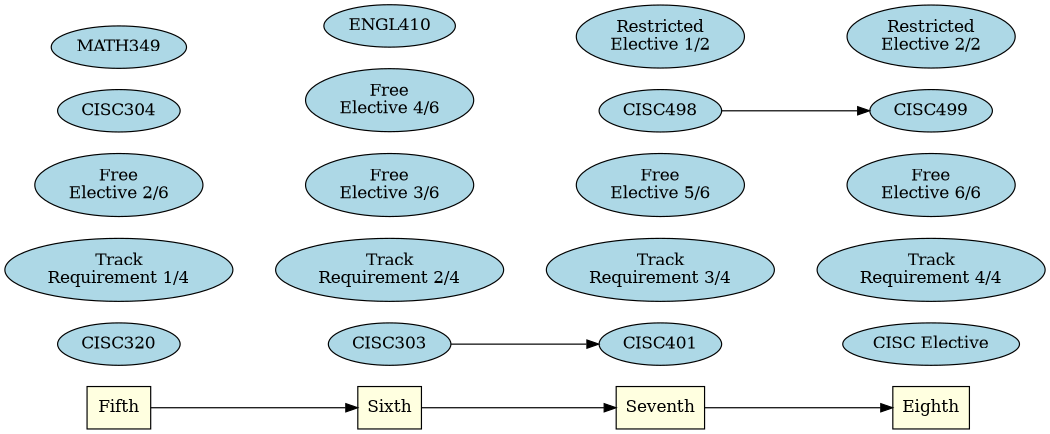 digraph world {

    node [ fillcolor="lightblue" style=filled ];
    size="7,7";
    rankdir="LR";
    
    "Fifth" -> "Sixth" -> "Seventh" -> "Eighth";
    "Fifth" [shape="box" fillcolor="lightyellow"];
    "Sixth" [shape="box" fillcolor="lightyellow"];
    "Seventh" [shape="box" fillcolor="lightyellow"];
    "Eighth" [shape="box" fillcolor="lightyellow"];

    {rank=same; "Fifth";CISC320;"Track\nRequirement 1/4";"Free\nElective 2/6";CISC304; MATH349;}
    {rank=same; "Sixth";"ENGL410";"Free\nElective 3/6";"Track\nRequirement 2/4";"CISC303";"Free\nElective 4/6";}
    {rank=same; "Seventh";CISC498;"CISC401";"Restricted\nElective 1/2";"Free\nElective 5/6"}
    {rank=same; "Eighth";CISC499;"CISC Elective";"Track\nRequirement 4/4";"Restricted\nElective 2/2";"Free\nElective 6/6"}
    
    "Free\nElective 2/6" -> "Free\nElective 3/6" -> "Free\nElective 5/6" -> "Free\nElective 6/6" [style=invis];
    "Track\nRequirement 1/4" -> "Track\nRequirement 2/4" -> "Track\nRequirement 3/4" -> "Track\nRequirement 4/4" [style=invis];
    CISC320 -> CISC303 [style=invis];
    CISC401 -> "CISC Elective" [style=invis];
    "ENGL410" -> "Free\nElective 4/6" [style=invis];
    CISC303 -> CISC401;
    CISC498 -> CISC499;
}
